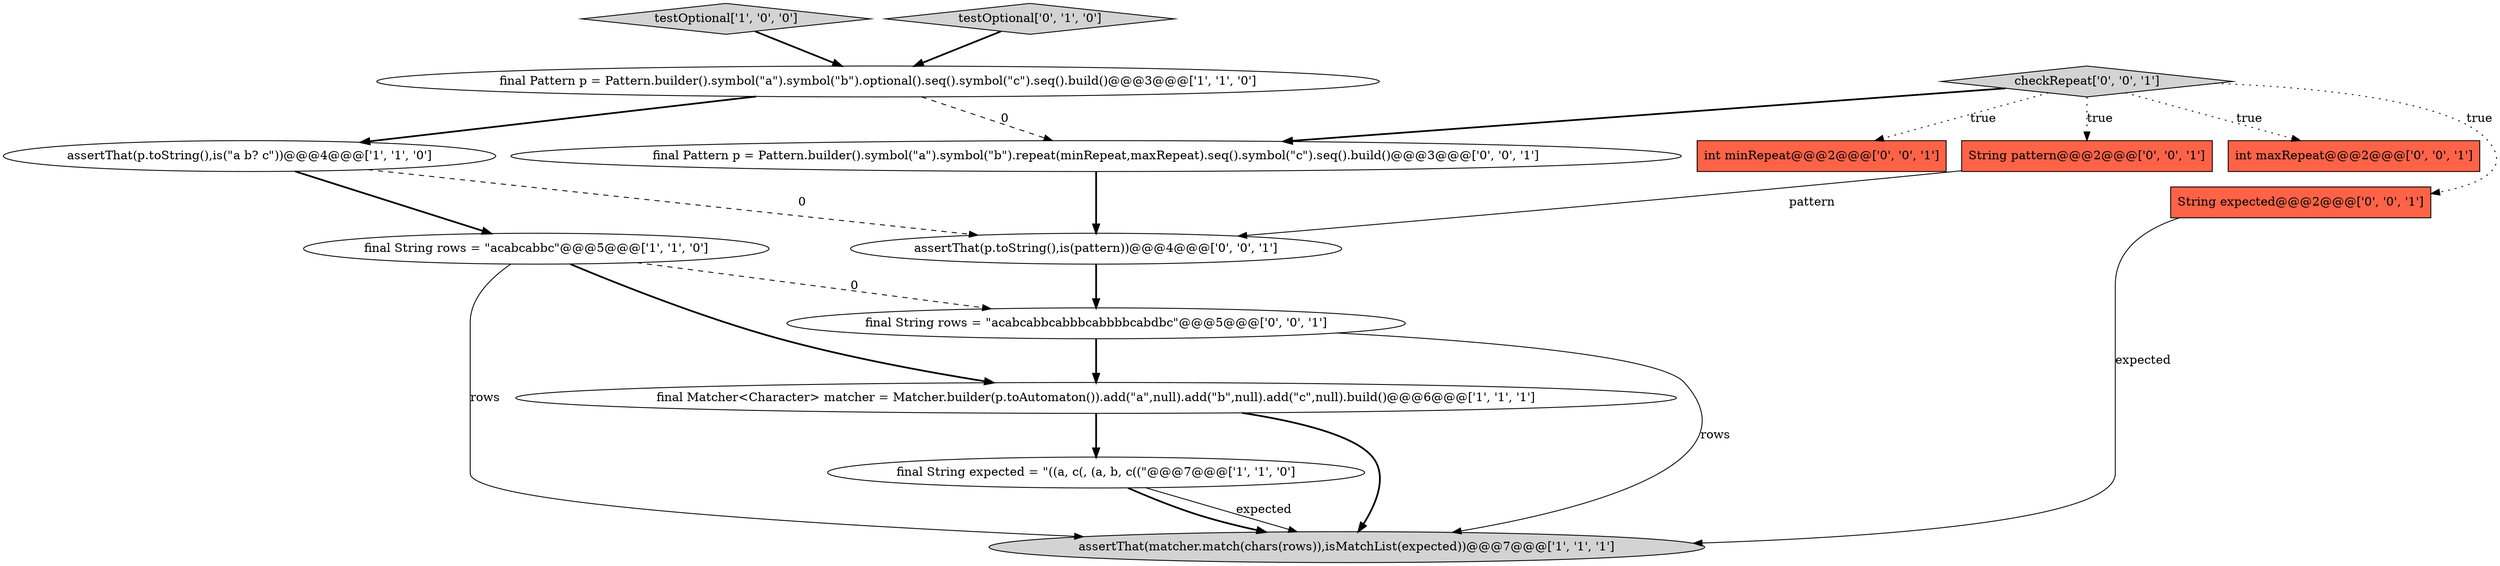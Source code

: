 digraph {
15 [style = filled, label = "String pattern@@@2@@@['0', '0', '1']", fillcolor = tomato, shape = box image = "AAA0AAABBB3BBB"];
4 [style = filled, label = "testOptional['1', '0', '0']", fillcolor = lightgray, shape = diamond image = "AAA0AAABBB1BBB"];
8 [style = filled, label = "int minRepeat@@@2@@@['0', '0', '1']", fillcolor = tomato, shape = box image = "AAA0AAABBB3BBB"];
5 [style = filled, label = "assertThat(p.toString(),is(\"a b? c\"))@@@4@@@['1', '1', '0']", fillcolor = white, shape = ellipse image = "AAA0AAABBB1BBB"];
14 [style = filled, label = "assertThat(p.toString(),is(pattern))@@@4@@@['0', '0', '1']", fillcolor = white, shape = ellipse image = "AAA0AAABBB3BBB"];
7 [style = filled, label = "testOptional['0', '1', '0']", fillcolor = lightgray, shape = diamond image = "AAA0AAABBB2BBB"];
0 [style = filled, label = "final Pattern p = Pattern.builder().symbol(\"a\").symbol(\"b\").optional().seq().symbol(\"c\").seq().build()@@@3@@@['1', '1', '0']", fillcolor = white, shape = ellipse image = "AAA0AAABBB1BBB"];
13 [style = filled, label = "final String rows = \"acabcabbcabbbcabbbbcabdbc\"@@@5@@@['0', '0', '1']", fillcolor = white, shape = ellipse image = "AAA0AAABBB3BBB"];
9 [style = filled, label = "String expected@@@2@@@['0', '0', '1']", fillcolor = tomato, shape = box image = "AAA0AAABBB3BBB"];
2 [style = filled, label = "final String rows = \"acabcabbc\"@@@5@@@['1', '1', '0']", fillcolor = white, shape = ellipse image = "AAA0AAABBB1BBB"];
3 [style = filled, label = "final Matcher<Character> matcher = Matcher.builder(p.toAutomaton()).add(\"a\",null).add(\"b\",null).add(\"c\",null).build()@@@6@@@['1', '1', '1']", fillcolor = white, shape = ellipse image = "AAA0AAABBB1BBB"];
10 [style = filled, label = "checkRepeat['0', '0', '1']", fillcolor = lightgray, shape = diamond image = "AAA0AAABBB3BBB"];
11 [style = filled, label = "int maxRepeat@@@2@@@['0', '0', '1']", fillcolor = tomato, shape = box image = "AAA0AAABBB3BBB"];
12 [style = filled, label = "final Pattern p = Pattern.builder().symbol(\"a\").symbol(\"b\").repeat(minRepeat,maxRepeat).seq().symbol(\"c\").seq().build()@@@3@@@['0', '0', '1']", fillcolor = white, shape = ellipse image = "AAA0AAABBB3BBB"];
1 [style = filled, label = "assertThat(matcher.match(chars(rows)),isMatchList(expected))@@@7@@@['1', '1', '1']", fillcolor = lightgray, shape = ellipse image = "AAA0AAABBB1BBB"];
6 [style = filled, label = "final String expected = \"((a, c(, (a, b, c((\"@@@7@@@['1', '1', '0']", fillcolor = white, shape = ellipse image = "AAA0AAABBB1BBB"];
5->2 [style = bold, label=""];
5->14 [style = dashed, label="0"];
15->14 [style = solid, label="pattern"];
12->14 [style = bold, label=""];
9->1 [style = solid, label="expected"];
14->13 [style = bold, label=""];
6->1 [style = solid, label="expected"];
3->1 [style = bold, label=""];
3->6 [style = bold, label=""];
2->3 [style = bold, label=""];
10->12 [style = bold, label=""];
2->1 [style = solid, label="rows"];
10->8 [style = dotted, label="true"];
7->0 [style = bold, label=""];
13->1 [style = solid, label="rows"];
13->3 [style = bold, label=""];
0->5 [style = bold, label=""];
10->15 [style = dotted, label="true"];
10->11 [style = dotted, label="true"];
6->1 [style = bold, label=""];
10->9 [style = dotted, label="true"];
4->0 [style = bold, label=""];
2->13 [style = dashed, label="0"];
0->12 [style = dashed, label="0"];
}
